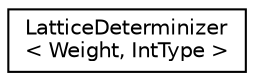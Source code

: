 digraph "Graphical Class Hierarchy"
{
  edge [fontname="Helvetica",fontsize="10",labelfontname="Helvetica",labelfontsize="10"];
  node [fontname="Helvetica",fontsize="10",shape=record];
  rankdir="LR";
  Node0 [label="LatticeDeterminizer\l\< Weight, IntType \>",height=0.2,width=0.4,color="black", fillcolor="white", style="filled",URL="$classfst_1_1LatticeDeterminizer.html"];
}
